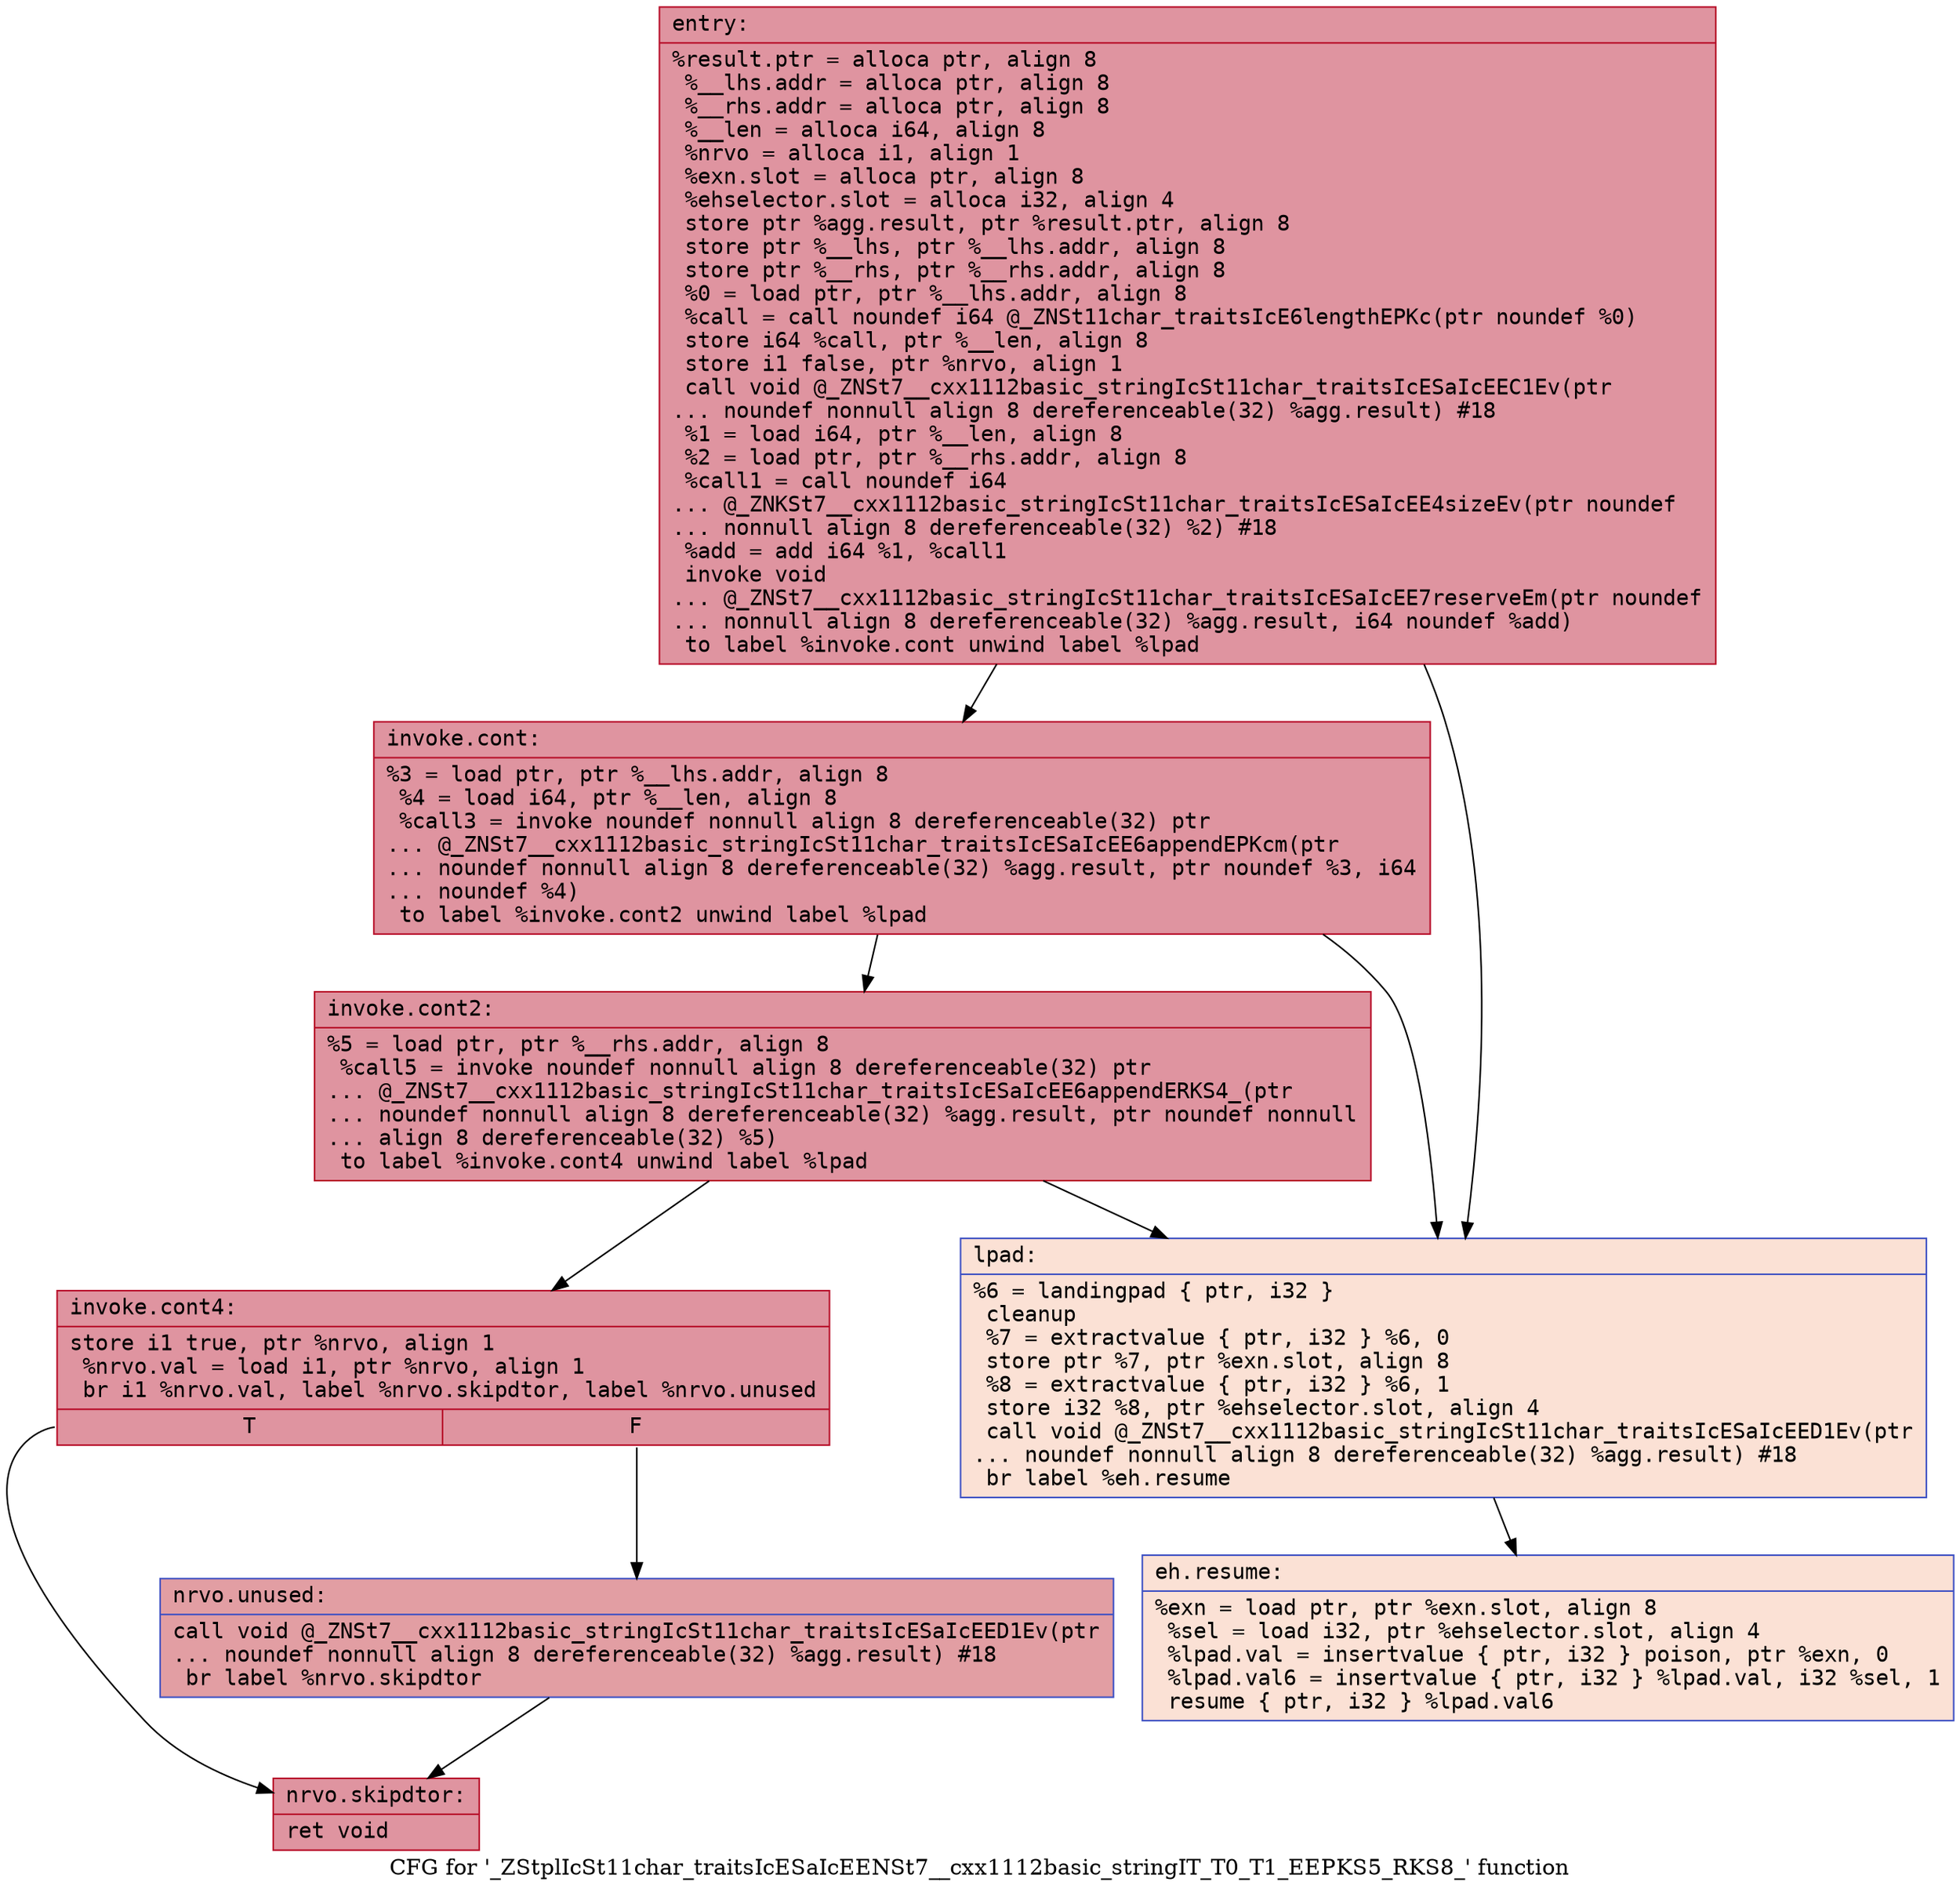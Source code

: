 digraph "CFG for '_ZStplIcSt11char_traitsIcESaIcEENSt7__cxx1112basic_stringIT_T0_T1_EEPKS5_RKS8_' function" {
	label="CFG for '_ZStplIcSt11char_traitsIcESaIcEENSt7__cxx1112basic_stringIT_T0_T1_EEPKS5_RKS8_' function";

	Node0x5584165010d0 [shape=record,color="#b70d28ff", style=filled, fillcolor="#b70d2870" fontname="Courier",label="{entry:\l|  %result.ptr = alloca ptr, align 8\l  %__lhs.addr = alloca ptr, align 8\l  %__rhs.addr = alloca ptr, align 8\l  %__len = alloca i64, align 8\l  %nrvo = alloca i1, align 1\l  %exn.slot = alloca ptr, align 8\l  %ehselector.slot = alloca i32, align 4\l  store ptr %agg.result, ptr %result.ptr, align 8\l  store ptr %__lhs, ptr %__lhs.addr, align 8\l  store ptr %__rhs, ptr %__rhs.addr, align 8\l  %0 = load ptr, ptr %__lhs.addr, align 8\l  %call = call noundef i64 @_ZNSt11char_traitsIcE6lengthEPKc(ptr noundef %0)\l  store i64 %call, ptr %__len, align 8\l  store i1 false, ptr %nrvo, align 1\l  call void @_ZNSt7__cxx1112basic_stringIcSt11char_traitsIcESaIcEEC1Ev(ptr\l... noundef nonnull align 8 dereferenceable(32) %agg.result) #18\l  %1 = load i64, ptr %__len, align 8\l  %2 = load ptr, ptr %__rhs.addr, align 8\l  %call1 = call noundef i64\l... @_ZNKSt7__cxx1112basic_stringIcSt11char_traitsIcESaIcEE4sizeEv(ptr noundef\l... nonnull align 8 dereferenceable(32) %2) #18\l  %add = add i64 %1, %call1\l  invoke void\l... @_ZNSt7__cxx1112basic_stringIcSt11char_traitsIcESaIcEE7reserveEm(ptr noundef\l... nonnull align 8 dereferenceable(32) %agg.result, i64 noundef %add)\l          to label %invoke.cont unwind label %lpad\l}"];
	Node0x5584165010d0 -> Node0x5584165020e0[tooltip="entry -> invoke.cont\nProbability 100.00%" ];
	Node0x5584165010d0 -> Node0x558416502130[tooltip="entry -> lpad\nProbability 0.00%" ];
	Node0x5584165020e0 [shape=record,color="#b70d28ff", style=filled, fillcolor="#b70d2870" fontname="Courier",label="{invoke.cont:\l|  %3 = load ptr, ptr %__lhs.addr, align 8\l  %4 = load i64, ptr %__len, align 8\l  %call3 = invoke noundef nonnull align 8 dereferenceable(32) ptr\l... @_ZNSt7__cxx1112basic_stringIcSt11char_traitsIcESaIcEE6appendEPKcm(ptr\l... noundef nonnull align 8 dereferenceable(32) %agg.result, ptr noundef %3, i64\l... noundef %4)\l          to label %invoke.cont2 unwind label %lpad\l}"];
	Node0x5584165020e0 -> Node0x558416502500[tooltip="invoke.cont -> invoke.cont2\nProbability 100.00%" ];
	Node0x5584165020e0 -> Node0x558416502130[tooltip="invoke.cont -> lpad\nProbability 0.00%" ];
	Node0x558416502500 [shape=record,color="#b70d28ff", style=filled, fillcolor="#b70d2870" fontname="Courier",label="{invoke.cont2:\l|  %5 = load ptr, ptr %__rhs.addr, align 8\l  %call5 = invoke noundef nonnull align 8 dereferenceable(32) ptr\l... @_ZNSt7__cxx1112basic_stringIcSt11char_traitsIcESaIcEE6appendERKS4_(ptr\l... noundef nonnull align 8 dereferenceable(32) %agg.result, ptr noundef nonnull\l... align 8 dereferenceable(32) %5)\l          to label %invoke.cont4 unwind label %lpad\l}"];
	Node0x558416502500 -> Node0x558416502840[tooltip="invoke.cont2 -> invoke.cont4\nProbability 100.00%" ];
	Node0x558416502500 -> Node0x558416502130[tooltip="invoke.cont2 -> lpad\nProbability 0.00%" ];
	Node0x558416502840 [shape=record,color="#b70d28ff", style=filled, fillcolor="#b70d2870" fontname="Courier",label="{invoke.cont4:\l|  store i1 true, ptr %nrvo, align 1\l  %nrvo.val = load i1, ptr %nrvo, align 1\l  br i1 %nrvo.val, label %nrvo.skipdtor, label %nrvo.unused\l|{<s0>T|<s1>F}}"];
	Node0x558416502840:s0 -> Node0x558416501a30[tooltip="invoke.cont4 -> nrvo.skipdtor\nProbability 50.00%" ];
	Node0x558416502840:s1 -> Node0x558416502b80[tooltip="invoke.cont4 -> nrvo.unused\nProbability 50.00%" ];
	Node0x558416502130 [shape=record,color="#3d50c3ff", style=filled, fillcolor="#f7bca170" fontname="Courier",label="{lpad:\l|  %6 = landingpad \{ ptr, i32 \}\l          cleanup\l  %7 = extractvalue \{ ptr, i32 \} %6, 0\l  store ptr %7, ptr %exn.slot, align 8\l  %8 = extractvalue \{ ptr, i32 \} %6, 1\l  store i32 %8, ptr %ehselector.slot, align 4\l  call void @_ZNSt7__cxx1112basic_stringIcSt11char_traitsIcESaIcEED1Ev(ptr\l... noundef nonnull align 8 dereferenceable(32) %agg.result) #18\l  br label %eh.resume\l}"];
	Node0x558416502130 -> Node0x558416502f40[tooltip="lpad -> eh.resume\nProbability 100.00%" ];
	Node0x558416502b80 [shape=record,color="#3d50c3ff", style=filled, fillcolor="#be242e70" fontname="Courier",label="{nrvo.unused:\l|  call void @_ZNSt7__cxx1112basic_stringIcSt11char_traitsIcESaIcEED1Ev(ptr\l... noundef nonnull align 8 dereferenceable(32) %agg.result) #18\l  br label %nrvo.skipdtor\l}"];
	Node0x558416502b80 -> Node0x558416501a30[tooltip="nrvo.unused -> nrvo.skipdtor\nProbability 100.00%" ];
	Node0x558416501a30 [shape=record,color="#b70d28ff", style=filled, fillcolor="#b70d2870" fontname="Courier",label="{nrvo.skipdtor:\l|  ret void\l}"];
	Node0x558416502f40 [shape=record,color="#3d50c3ff", style=filled, fillcolor="#f7bca170" fontname="Courier",label="{eh.resume:\l|  %exn = load ptr, ptr %exn.slot, align 8\l  %sel = load i32, ptr %ehselector.slot, align 4\l  %lpad.val = insertvalue \{ ptr, i32 \} poison, ptr %exn, 0\l  %lpad.val6 = insertvalue \{ ptr, i32 \} %lpad.val, i32 %sel, 1\l  resume \{ ptr, i32 \} %lpad.val6\l}"];
}
